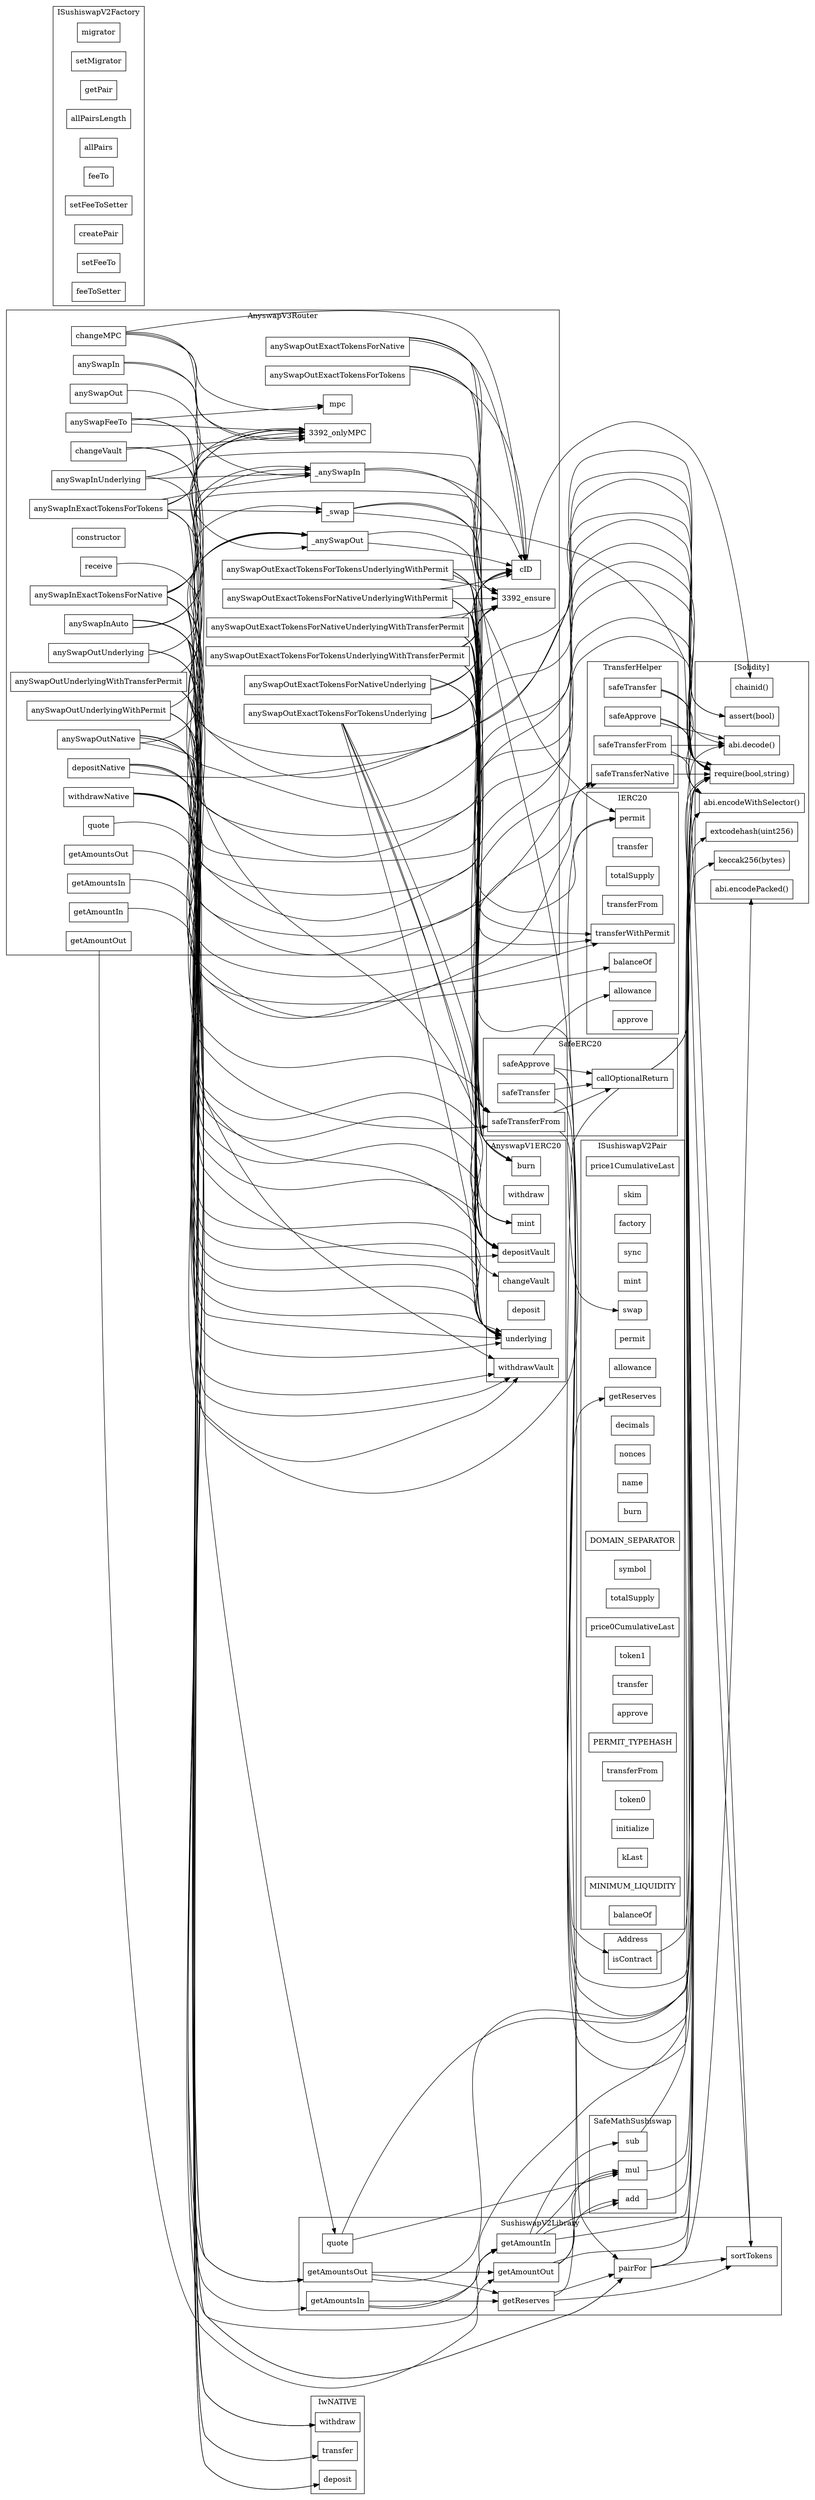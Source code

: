 strict digraph {
rankdir="LR"
node [shape=box]
subgraph cluster_3392_AnyswapV3Router {
label = "AnyswapV3Router"
"3392_changeVault" [label="changeVault"]
"3392_anySwapOutExactTokensForTokens" [label="anySwapOutExactTokensForTokens"]
"3392_anySwapInExactTokensForTokens" [label="anySwapInExactTokensForTokens"]
"3392_anySwapOut" [label="anySwapOut"]
"3392_anySwapOutExactTokensForTokensUnderlyingWithPermit" [label="anySwapOutExactTokensForTokensUnderlyingWithPermit"]
"3392_anySwapOutExactTokensForTokensUnderlying" [label="anySwapOutExactTokensForTokensUnderlying"]
"3392_getAmountsOut" [label="getAmountsOut"]
"3392_getAmountsIn" [label="getAmountsIn"]
"3392_depositNative" [label="depositNative"]
"3392_cID" [label="cID"]
"3392_anySwapIn" [label="anySwapIn"]
"3392_constructor" [label="constructor"]
"3392_anySwapOutExactTokensForNativeUnderlying" [label="anySwapOutExactTokensForNativeUnderlying"]
"3392_getAmountIn" [label="getAmountIn"]
"3392_anySwapOutExactTokensForNativeUnderlyingWithPermit" [label="anySwapOutExactTokensForNativeUnderlyingWithPermit"]
"3392_anySwapOutUnderlyingWithPermit" [label="anySwapOutUnderlyingWithPermit"]
"3392_withdrawNative" [label="withdrawNative"]
"3392_anySwapOutUnderlyingWithTransferPermit" [label="anySwapOutUnderlyingWithTransferPermit"]
"3392__anySwapOut" [label="_anySwapOut"]
"3392_anySwapInAuto" [label="anySwapInAuto"]
"3392_anySwapOutExactTokensForTokensUnderlyingWithTransferPermit" [label="anySwapOutExactTokensForTokensUnderlyingWithTransferPermit"]
"3392_anySwapOutExactTokensForNativeUnderlyingWithTransferPermit" [label="anySwapOutExactTokensForNativeUnderlyingWithTransferPermit"]
"3392_changeMPC" [label="changeMPC"]
"3392_quote" [label="quote"]
"3392_mpc" [label="mpc"]
"3392__anySwapIn" [label="_anySwapIn"]
"3392_receive" [label="receive"]
"3392_anySwapOutExactTokensForNative" [label="anySwapOutExactTokensForNative"]
"3392_anySwapInExactTokensForNative" [label="anySwapInExactTokensForNative"]
"3392_anySwapOutNative" [label="anySwapOutNative"]
"3392_getAmountOut" [label="getAmountOut"]
"3392_anySwapInUnderlying" [label="anySwapInUnderlying"]
"3392__swap" [label="_swap"]
"3392_anySwapOutUnderlying" [label="anySwapOutUnderlying"]
"3392_anySwapFeeTo" [label="anySwapFeeTo"]
"3392_anySwapInExactTokensForNative" -> "3392__anySwapIn"
"3392_anySwapOutExactTokensForNativeUnderlying" -> "3392_cID"
"3392_anySwapOutUnderlyingWithTransferPermit" -> "3392__anySwapOut"
"3392_anySwapFeeTo" -> "3392_onlyMPC"
"3392_anySwapOutExactTokensForTokensUnderlying" -> "3392_ensure"
"3392_anySwapInAuto" -> "3392_onlyMPC"
"3392_anySwapOut" -> "3392__anySwapOut"
"3392_anySwapInUnderlying" -> "3392__anySwapIn"
"3392_anySwapOutExactTokensForTokens" -> "3392_ensure"
"3392_anySwapOutExactTokensForTokensUnderlyingWithPermit" -> "3392_cID"
"3392_anySwapOutUnderlying" -> "3392__anySwapOut"
"3392__anySwapOut" -> "3392_cID"
"3392_anySwapOutUnderlyingWithPermit" -> "3392__anySwapOut"
"3392_anySwapInExactTokensForTokens" -> "3392__swap"
"3392_anySwapOutExactTokensForTokensUnderlyingWithTransferPermit" -> "3392_ensure"
"3392_anySwapOutExactTokensForNative" -> "3392_ensure"
"3392_anySwapOutExactTokensForNativeUnderlyingWithPermit" -> "3392_ensure"
"3392_anySwapOutExactTokensForTokensUnderlyingWithTransferPermit" -> "3392_cID"
"3392_anySwapInAuto" -> "3392__anySwapIn"
"3392_changeMPC" -> "3392_mpc"
"3392_anySwapInExactTokensForNative" -> "3392__swap"
"3392_anySwapOutExactTokensForNativeUnderlying" -> "3392_ensure"
"3392_changeMPC" -> "3392_cID"
"3392_anySwapOutExactTokensForNativeUnderlyingWithTransferPermit" -> "3392_ensure"
"3392_anySwapInExactTokensForNative" -> "3392_ensure"
"3392_anySwapIn" -> "3392__anySwapIn"
"3392_anySwapOutExactTokensForNativeUnderlyingWithPermit" -> "3392_cID"
"3392_anySwapOutExactTokensForNativeUnderlyingWithTransferPermit" -> "3392_cID"
"3392_anySwapOutExactTokensForTokensUnderlyingWithPermit" -> "3392_ensure"
"3392_anySwapOutExactTokensForNative" -> "3392_cID"
"3392_anySwapInUnderlying" -> "3392_onlyMPC"
"3392_anySwapOutExactTokensForTokens" -> "3392_cID"
"3392__anySwapIn" -> "3392_cID"
"3392_anySwapIn" -> "3392_onlyMPC"
"3392_anySwapInExactTokensForTokens" -> "3392_onlyMPC"
"3392_anySwapInExactTokensForTokens" -> "3392_ensure"
"3392_changeVault" -> "3392_onlyMPC"
"3392_anySwapInExactTokensForNative" -> "3392_onlyMPC"
"3392_anySwapOutNative" -> "3392__anySwapOut"
"3392_anySwapFeeTo" -> "3392_mpc"
"3392_changeMPC" -> "3392_onlyMPC"
"3392_anySwapInExactTokensForTokens" -> "3392__anySwapIn"
"3392_anySwapOutExactTokensForTokensUnderlying" -> "3392_cID"
}subgraph cluster_1380_SafeERC20 {
label = "SafeERC20"
"1380_callOptionalReturn" [label="callOptionalReturn"]
"1380_safeTransferFrom" [label="safeTransferFrom"]
"1380_safeApprove" [label="safeApprove"]
"1380_safeTransfer" [label="safeTransfer"]
"1380_safeTransferFrom" -> "1380_callOptionalReturn"
"1380_safeApprove" -> "1380_callOptionalReturn"
"1380_safeTransfer" -> "1380_callOptionalReturn"
}subgraph cluster_1032_IwNATIVE {
label = "IwNATIVE"
"1032_deposit" [label="deposit"]
"1032_transfer" [label="transfer"]
"1032_withdraw" [label="withdraw"]
}subgraph cluster_1101_AnyswapV1ERC20 {
label = "AnyswapV1ERC20"
"1101_mint" [label="mint"]
"1101_withdraw" [label="withdraw"]
"1101_depositVault" [label="depositVault"]
"1101_changeVault" [label="changeVault"]
"1101_burn" [label="burn"]
"1101_deposit" [label="deposit"]
"1101_withdrawVault" [label="withdrawVault"]
"1101_underlying" [label="underlying"]
}subgraph cluster_943_TransferHelper {
label = "TransferHelper"
"943_safeTransferNative" [label="safeTransferNative"]
"943_safeTransfer" [label="safeTransfer"]
"943_safeApprove" [label="safeApprove"]
"943_safeTransferFrom" [label="safeTransferFrom"]
}subgraph cluster_1231_Address {
label = "Address"
"1231_isContract" [label="isContract"]
}subgraph cluster_241_ISushiswapV2Pair {
label = "ISushiswapV2Pair"
"241_price1CumulativeLast" [label="price1CumulativeLast"]
"241_skim" [label="skim"]
"241_factory" [label="factory"]
"241_sync" [label="sync"]
"241_mint" [label="mint"]
"241_getReserves" [label="getReserves"]
"241_permit" [label="permit"]
"241_allowance" [label="allowance"]
"241_swap" [label="swap"]
"241_decimals" [label="decimals"]
"241_nonces" [label="nonces"]
"241_name" [label="name"]
"241_burn" [label="burn"]
"241_DOMAIN_SEPARATOR" [label="DOMAIN_SEPARATOR"]
"241_symbol" [label="symbol"]
"241_totalSupply" [label="totalSupply"]
"241_price0CumulativeLast" [label="price0CumulativeLast"]
"241_token1" [label="token1"]
"241_transfer" [label="transfer"]
"241_approve" [label="approve"]
"241_PERMIT_TYPEHASH" [label="PERMIT_TYPEHASH"]
"241_transferFrom" [label="transferFrom"]
"241_token0" [label="token0"]
"241_initialize" [label="initialize"]
"241_kLast" [label="kLast"]
"241_MINIMUM_LIQUIDITY" [label="MINIMUM_LIQUIDITY"]
"241_balanceOf" [label="balanceOf"]
}subgraph cluster_785_SushiswapV2Library {
label = "SushiswapV2Library"
"785_getAmountsIn" [label="getAmountsIn"]
"785_pairFor" [label="pairFor"]
"785_sortTokens" [label="sortTokens"]
"785_getReserves" [label="getReserves"]
"785_getAmountsOut" [label="getAmountsOut"]
"785_quote" [label="quote"]
"785_getAmountIn" [label="getAmountIn"]
"785_getAmountOut" [label="getAmountOut"]
"785_getReserves" -> "785_pairFor"
"785_getAmountsOut" -> "785_getAmountOut"
"785_getAmountsOut" -> "785_getReserves"
"785_pairFor" -> "785_sortTokens"
"785_getAmountsIn" -> "785_getAmountIn"
"785_getReserves" -> "785_sortTokens"
"785_getAmountsIn" -> "785_getReserves"
}subgraph cluster_1205_IERC20 {
label = "IERC20"
"1205_allowance" [label="allowance"]
"1205_transfer" [label="transfer"]
"1205_totalSupply" [label="totalSupply"]
"1205_transferFrom" [label="transferFrom"]
"1205_transferWithPermit" [label="transferWithPermit"]
"1205_permit" [label="permit"]
"1205_balanceOf" [label="balanceOf"]
"1205_approve" [label="approve"]
}subgraph cluster_1014_ISushiswapV2Factory {
label = "ISushiswapV2Factory"
"1014_migrator" [label="migrator"]
"1014_setMigrator" [label="setMigrator"]
"1014_getPair" [label="getPair"]
"1014_allPairsLength" [label="allPairsLength"]
"1014_allPairs" [label="allPairs"]
"1014_feeTo" [label="feeTo"]
"1014_setFeeToSetter" [label="setFeeToSetter"]
"1014_createPair" [label="createPair"]
"1014_setFeeTo" [label="setFeeTo"]
"1014_feeToSetter" [label="feeToSetter"]
}subgraph cluster_314_SafeMathSushiswap {
label = "SafeMathSushiswap"
"314_add" [label="add"]
"314_sub" [label="sub"]
"314_mul" [label="mul"]
}subgraph cluster_solidity {
label = "[Solidity]"
"chainid()" 
"extcodehash(uint256)" 
"abi.encodePacked()" 
"keccak256(bytes)" 
"require(bool,string)" 
"abi.encodeWithSelector()" 
"abi.decode()" 
"assert(bool)" 
"943_safeTransferNative" -> "require(bool,string)"
"785_quote" -> "require(bool,string)"
"3392_changeVault" -> "require(bool,string)"
"314_sub" -> "require(bool,string)"
"3392_depositNative" -> "require(bool,string)"
"943_safeTransferFrom" -> "abi.encodeWithSelector()"
"785_getAmountsIn" -> "require(bool,string)"
"1380_callOptionalReturn" -> "require(bool,string)"
"314_mul" -> "require(bool,string)"
"943_safeApprove" -> "abi.encodeWithSelector()"
"1380_safeApprove" -> "require(bool,string)"
"943_safeTransferFrom" -> "abi.decode()"
"1380_callOptionalReturn" -> "abi.decode()"
"1380_safeApprove" -> "abi.encodeWithSelector()"
"1380_safeTransfer" -> "abi.encodeWithSelector()"
"314_add" -> "require(bool,string)"
"3392_cID" -> "chainid()"
"1380_safeTransferFrom" -> "abi.encodeWithSelector()"
"785_getAmountsOut" -> "require(bool,string)"
"3392_anySwapInExactTokensForNative" -> "require(bool,string)"
"943_safeTransfer" -> "abi.decode()"
"943_safeTransfer" -> "require(bool,string)"
"3392_anySwapOutNative" -> "require(bool,string)"
"943_safeApprove" -> "abi.decode()"
"3392_anySwapInExactTokensForTokens" -> "require(bool,string)"
"943_safeTransfer" -> "abi.encodeWithSelector()"
"3392_anySwapOutNative" -> "assert(bool)"
"785_pairFor" -> "keccak256(bytes)"
"3392_withdrawNative" -> "require(bool,string)"
"3392_changeMPC" -> "require(bool,string)"
"785_pairFor" -> "abi.encodePacked()"
"785_getAmountIn" -> "require(bool,string)"
"785_sortTokens" -> "require(bool,string)"
"3392_receive" -> "assert(bool)"
"1231_isContract" -> "extcodehash(uint256)"
"785_getAmountOut" -> "require(bool,string)"
"943_safeTransferFrom" -> "require(bool,string)"
"3392_depositNative" -> "assert(bool)"
"943_safeApprove" -> "require(bool,string)"
}"3392_anySwapOutExactTokensForTokensUnderlyingWithTransferPermit" -> "1101_depositVault"
"3392_withdrawNative" -> "1101_withdrawVault"
"3392_anySwapOutNative" -> "1032_transfer"
"3392_anySwapInAuto" -> "1101_underlying"
"3392_anySwapOutExactTokensForNativeUnderlying" -> "1101_burn"
"3392_depositNative" -> "1032_deposit"
"3392__swap" -> "785_sortTokens"
"3392_getAmountsOut" -> "785_getAmountsOut"
"3392_anySwapInAuto" -> "943_safeTransferNative"
"3392_anySwapOutExactTokensForTokensUnderlyingWithTransferPermit" -> "1101_underlying"
"3392_anySwapInUnderlying" -> "1101_withdrawVault"
"3392_depositNative" -> "1032_transfer"
"3392_anySwapOutExactTokensForTokensUnderlying" -> "1101_underlying"
"3392_anySwapOutUnderlyingWithPermit" -> "1380_safeTransferFrom"
"3392__anySwapOut" -> "1101_burn"
"3392_anySwapOutExactTokensForTokensUnderlyingWithPermit" -> "1101_burn"
"3392_getAmountsIn" -> "785_getAmountsIn"
"3392_anySwapOutExactTokensForNativeUnderlyingWithTransferPermit" -> "1101_burn"
"3392_depositNative" -> "1101_depositVault"
"3392_anySwapOutUnderlying" -> "1101_depositVault"
"3392_anySwapOutExactTokensForNative" -> "1101_burn"
"3392_anySwapInAuto" -> "1205_balanceOf"
"3392_anySwapOutExactTokensForTokensUnderlying" -> "1380_safeTransferFrom"
"3392_anySwapOutExactTokensForNativeUnderlyingWithPermit" -> "1205_permit"
"785_getAmountIn" -> "314_add"
"3392_anySwapInExactTokensForNative" -> "1032_withdraw"
"3392__swap" -> "785_pairFor"
"3392_withdrawNative" -> "1032_withdraw"
"3392_anySwapOutExactTokensForNativeUnderlying" -> "1380_safeTransferFrom"
"3392_anySwapOutExactTokensForTokensUnderlyingWithPermit" -> "1101_underlying"
"3392_anySwapOutExactTokensForNativeUnderlyingWithPermit" -> "1101_depositVault"
"3392__swap" -> "241_swap"
"3392_anySwapOutExactTokensForNativeUnderlyingWithTransferPermit" -> "1205_transferWithPermit"
"785_getAmountIn" -> "314_sub"
"3392_anySwapOutExactTokensForTokensUnderlyingWithPermit" -> "1205_permit"
"3392_getAmountIn" -> "785_getAmountIn"
"3392_anySwapFeeTo" -> "1101_withdrawVault"
"3392_anySwapOutExactTokensForTokensUnderlyingWithPermit" -> "1101_depositVault"
"3392_anySwapOutExactTokensForNativeUnderlyingWithPermit" -> "1101_underlying"
"3392_anySwapOutExactTokensForTokensUnderlyingWithPermit" -> "1380_safeTransferFrom"
"3392_anySwapOutExactTokensForNativeUnderlyingWithTransferPermit" -> "1101_underlying"
"1380_safeApprove" -> "1205_allowance"
"785_getReserves" -> "241_getReserves"
"3392_anySwapOutExactTokensForTokensUnderlyingWithTransferPermit" -> "1205_transferWithPermit"
"3392_anySwapOutExactTokensForTokensUnderlyingWithTransferPermit" -> "1101_burn"
"3392_anySwapOutExactTokensForNativeUnderlyingWithPermit" -> "1380_safeTransferFrom"
"3392_anySwapOutUnderlyingWithPermit" -> "1205_permit"
"3392_anySwapInExactTokensForNative" -> "785_pairFor"
"3392_anySwapOutExactTokensForTokensUnderlying" -> "1101_burn"
"3392_anySwapInAuto" -> "1101_withdrawVault"
"3392_anySwapOutExactTokensForTokensUnderlying" -> "1101_depositVault"
"3392_withdrawNative" -> "943_safeTransferNative"
"3392_anySwapOutNative" -> "1032_deposit"
"785_getAmountOut" -> "314_mul"
"3392_anySwapOutExactTokensForNativeUnderlyingWithTransferPermit" -> "1101_depositVault"
"785_quote" -> "314_mul"
"3392_quote" -> "785_quote"
"1380_callOptionalReturn" -> "1231_isContract"
"3392_anySwapOutUnderlyingWithPermit" -> "1101_depositVault"
"3392_anySwapOutUnderlyingWithTransferPermit" -> "1101_depositVault"
"3392_anySwapInAuto" -> "1032_withdraw"
"3392_anySwapOutUnderlying" -> "1101_underlying"
"3392_anySwapFeeTo" -> "1101_mint"
"3392_anySwapInExactTokensForTokens" -> "785_getAmountsOut"
"3392_withdrawNative" -> "1101_underlying"
"3392_depositNative" -> "1101_underlying"
"3392_anySwapInExactTokensForNative" -> "785_getAmountsOut"
"3392_anySwapOutUnderlyingWithTransferPermit" -> "1205_transferWithPermit"
"3392_anySwapOutExactTokensForNativeUnderlying" -> "1101_underlying"
"785_getAmountOut" -> "314_add"
"3392_getAmountOut" -> "785_getAmountOut"
"3392_changeVault" -> "1101_changeVault"
"3392__anySwapIn" -> "1101_mint"
"3392_anySwapOutNative" -> "1101_depositVault"
"3392_anySwapInExactTokensForNative" -> "943_safeTransferNative"
"3392_anySwapOutUnderlyingWithTransferPermit" -> "1101_underlying"
"3392_anySwapOutExactTokensForNativeUnderlyingWithPermit" -> "1101_burn"
"3392_anySwapOutExactTokensForTokens" -> "1101_burn"
"3392_anySwapInExactTokensForTokens" -> "785_pairFor"
"3392_anySwapOutExactTokensForNativeUnderlying" -> "1101_depositVault"
"3392_anySwapOutNative" -> "1101_underlying"
"3392_anySwapOutUnderlyingWithPermit" -> "1101_underlying"
"3392_anySwapOutUnderlying" -> "1380_safeTransferFrom"
"785_getAmountIn" -> "314_mul"
}